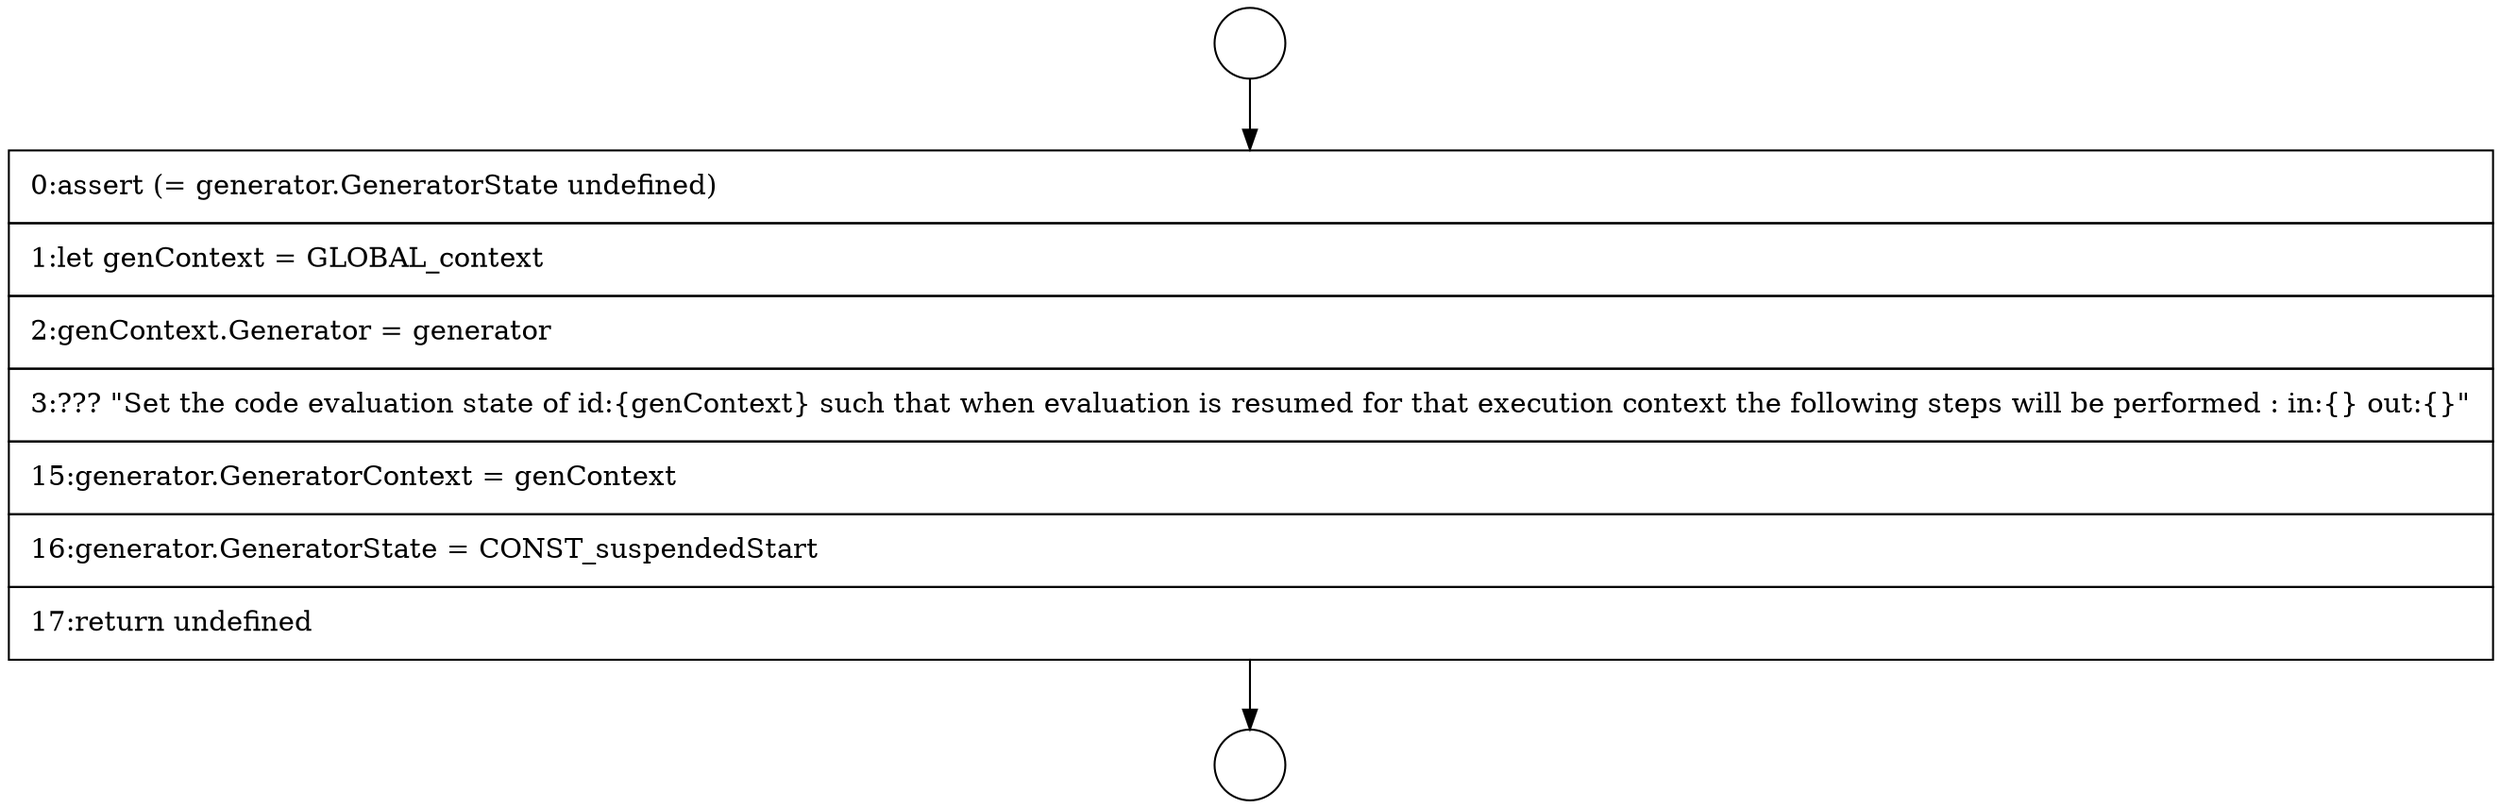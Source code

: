 digraph {
  node17883 [shape=circle label=" " color="black" fillcolor="white" style=filled]
  node17885 [shape=none, margin=0, label=<<font color="black">
    <table border="0" cellborder="1" cellspacing="0" cellpadding="10">
      <tr><td align="left">0:assert (= generator.GeneratorState undefined)</td></tr>
      <tr><td align="left">1:let genContext = GLOBAL_context</td></tr>
      <tr><td align="left">2:genContext.Generator = generator</td></tr>
      <tr><td align="left">3:??? &quot;Set the code evaluation state of id:{genContext} such that when evaluation is resumed for that execution context the following steps will be performed : in:{} out:{}&quot;</td></tr>
      <tr><td align="left">15:generator.GeneratorContext = genContext</td></tr>
      <tr><td align="left">16:generator.GeneratorState = CONST_suspendedStart</td></tr>
      <tr><td align="left">17:return undefined</td></tr>
    </table>
  </font>> color="black" fillcolor="white" style=filled]
  node17884 [shape=circle label=" " color="black" fillcolor="white" style=filled]
  node17883 -> node17885 [ color="black"]
  node17885 -> node17884 [ color="black"]
}
